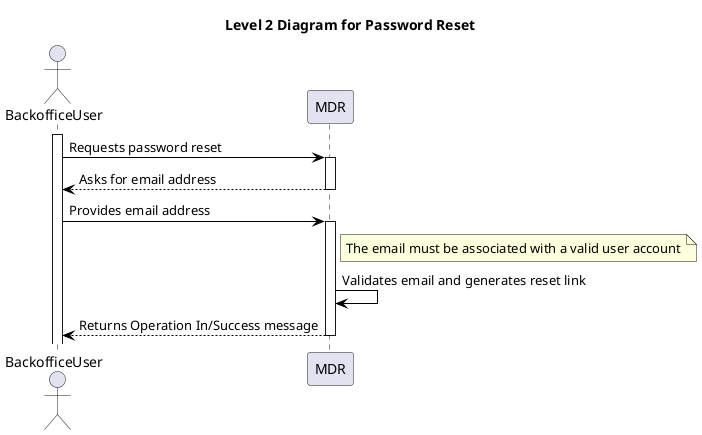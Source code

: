 @startuml level_2

title Level 2 Diagram for Password Reset

hide empty members
'skinparam Linetype ortho

skinparam class {
    BackgroundColor<<valueObject>> #D6EAF8
    BackgroundColor<<root>> #FDEBD0
    BackgroundColor<<service>> #D1F2EB
    BackgroundColor #FEF9E7
    ArrowColor Black
}

skinparam package {
    BackgroundColor #EBF5FB
}

actor BackofficeUser as BU
participant "MDR" as Backoffice

activate BU
BU -> Backoffice: Requests password reset
activate Backoffice
Backoffice --> BU: Asks for email address
deactivate Backoffice
BU -> Backoffice: Provides email address
note right of Backoffice: The email must be associated with a valid user account
activate Backoffice
Backoffice -> Backoffice: Validates email and generates reset link
Backoffice --> BU: Returns Operation In/Success message
deactivate Backoffice

@enduml